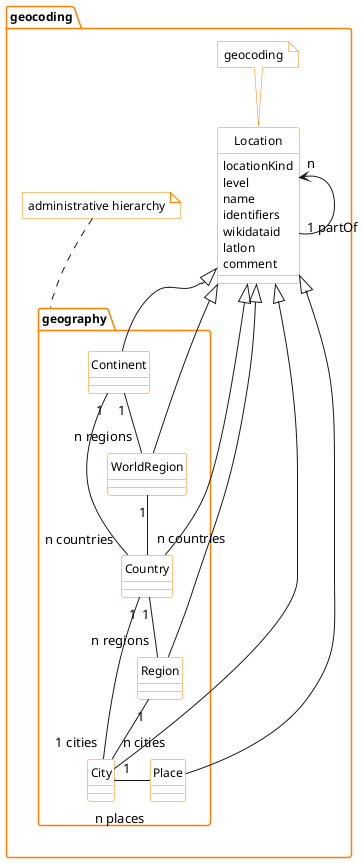 @startuml
hide circle

package geocoding {
   class Location {
      locationKind
      level
      name
      identifiers
      wikidataid
      latlon
      comment
  }
   note top of Location:  geocoding
  Location "n" <-- "1 partOf"  Location

  package geography {
  class Continent {
  }
  class WorldRegion {
  }
  class Country {
  }
  class Region {
  }
  class City {
  }
  class Place {
  }
  Continent "1" -- "n regions" WorldRegion
  Continent "1" - "n countries" Country
  WorldRegion "1" -- "n countries" Country
  Country "1" -- "n regions" Region
  Country "1" -- "1 cities" City
  Region "1" -- "n cities" City
  City "1" -"n places" Place
  Location <|-- Continent
  Location <|-- WorldRegion
  Location <|-- Country
  Location <|--  Region
  Location <|-- City
  Location <|-- Place
  }
  note top of geography: administrative hierarchy
}
' BITPlan Corporate identity skin params
' Copyright (c) 2015-2020 BITPlan GmbH
' see http://wiki.bitplan.com/PlantUmlSkinParams#BITPlanCI
' skinparams generated by com.bitplan.restmodelmanager
skinparam note {
  BackGroundColor #FFFFFF
  FontSize 12
  ArrowColor #FF8000
  BorderColor #FF8000
  FontColor black
  FontName Technical
}
skinparam component {
  BackGroundColor #FFFFFF
  FontSize 12
  ArrowColor #FF8000
  BorderColor #FF8000
  FontColor black
  FontName Technical
}
skinparam package {
  BackGroundColor #FFFFFF
  FontSize 12
  ArrowColor #FF8000
  BorderColor #FF8000
  FontColor black
  FontName Technical
}
skinparam usecase {
  BackGroundColor #FFFFFF
  FontSize 12
  ArrowColor #FF8000
  BorderColor #FF8000
  FontColor black
  FontName Technical
}
skinparam activity {
  BackGroundColor #FFFFFF
  FontSize 12
  ArrowColor #FF8000
  BorderColor #FF8000
  FontColor black
  FontName Technical
}
skinparam classAttribute {
  BackGroundColor #FFFFFF
  FontSize 12
  ArrowColor #FF8000
  BorderColor #FF8000
  FontColor black
  FontName Technical
}
skinparam interface {
  BackGroundColor #FFFFFF
  FontSize 12
  ArrowColor #FF8000
  BorderColor #FF8000
  FontColor black
  FontName Technical
}
skinparam class {
  BackGroundColor #FFFFFF
  FontSize 12
  ArrowColor #FF8000
  BorderColor #FF8000
  FontColor black
  FontName Technical
}
skinparam object {
  BackGroundColor #FFFFFF
  FontSize 12
  ArrowColor #FF8000
  BorderColor #FF8000
  FontColor black
  FontName Technical
}
' end of skinparams '
@enduml